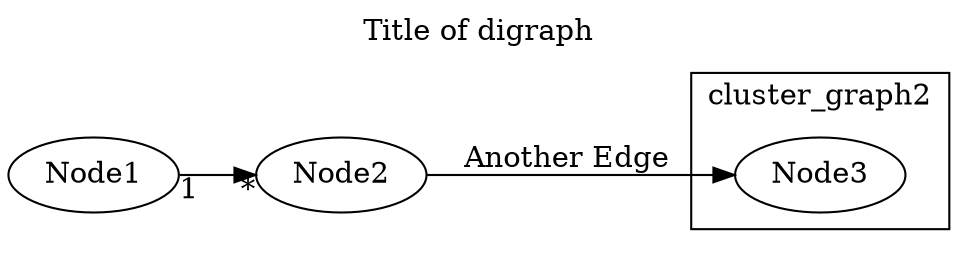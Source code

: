 digraph example2 {
  rankdir="LR";
  label="Title of digraph";
  labelloc="t";
  subgraph foo {
    label="foo";
    "Node1";
  } [bgcolor="green" style="filled"];
  B [label="Node2"];
  "Node1" -> B [taillabel="1" headlabel="*"];
  subgraph cluster_graph2{
    label="cluster_graph2";
    C [label="Node3"];
  }
  B -> C [label="Another Edge"];
}